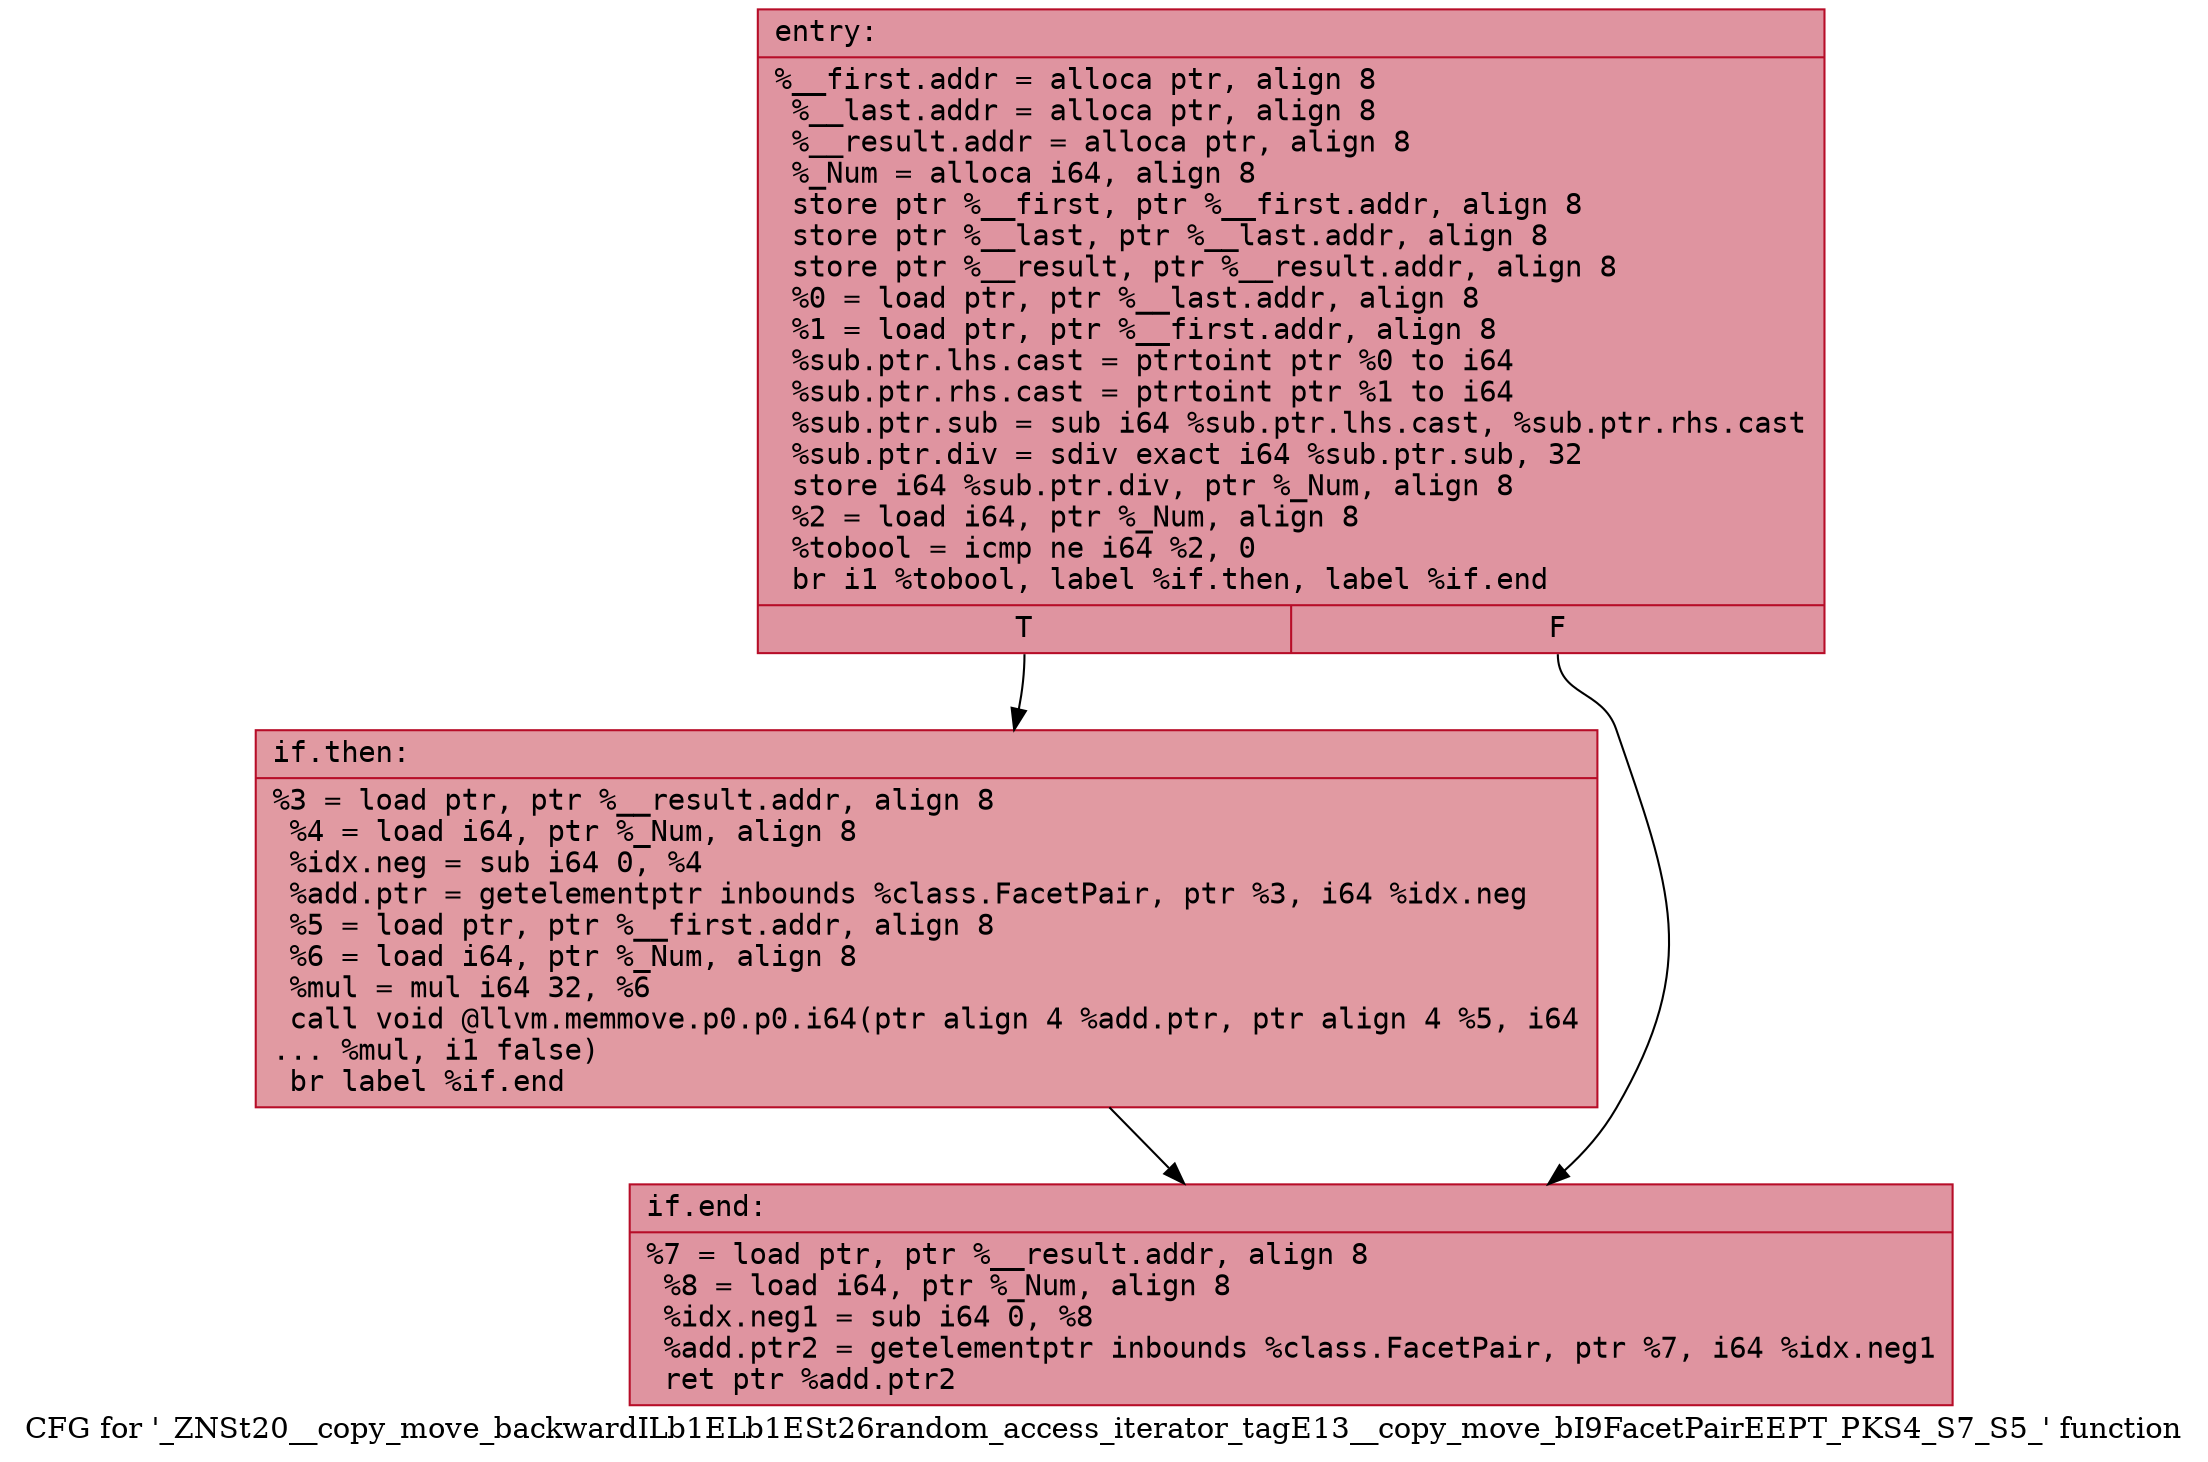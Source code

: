 digraph "CFG for '_ZNSt20__copy_move_backwardILb1ELb1ESt26random_access_iterator_tagE13__copy_move_bI9FacetPairEEPT_PKS4_S7_S5_' function" {
	label="CFG for '_ZNSt20__copy_move_backwardILb1ELb1ESt26random_access_iterator_tagE13__copy_move_bI9FacetPairEEPT_PKS4_S7_S5_' function";

	Node0x5606e0119560 [shape=record,color="#b70d28ff", style=filled, fillcolor="#b70d2870" fontname="Courier",label="{entry:\l|  %__first.addr = alloca ptr, align 8\l  %__last.addr = alloca ptr, align 8\l  %__result.addr = alloca ptr, align 8\l  %_Num = alloca i64, align 8\l  store ptr %__first, ptr %__first.addr, align 8\l  store ptr %__last, ptr %__last.addr, align 8\l  store ptr %__result, ptr %__result.addr, align 8\l  %0 = load ptr, ptr %__last.addr, align 8\l  %1 = load ptr, ptr %__first.addr, align 8\l  %sub.ptr.lhs.cast = ptrtoint ptr %0 to i64\l  %sub.ptr.rhs.cast = ptrtoint ptr %1 to i64\l  %sub.ptr.sub = sub i64 %sub.ptr.lhs.cast, %sub.ptr.rhs.cast\l  %sub.ptr.div = sdiv exact i64 %sub.ptr.sub, 32\l  store i64 %sub.ptr.div, ptr %_Num, align 8\l  %2 = load i64, ptr %_Num, align 8\l  %tobool = icmp ne i64 %2, 0\l  br i1 %tobool, label %if.then, label %if.end\l|{<s0>T|<s1>F}}"];
	Node0x5606e0119560:s0 -> Node0x5606e0119ff0[tooltip="entry -> if.then\nProbability 62.50%" ];
	Node0x5606e0119560:s1 -> Node0x5606e011a060[tooltip="entry -> if.end\nProbability 37.50%" ];
	Node0x5606e0119ff0 [shape=record,color="#b70d28ff", style=filled, fillcolor="#bb1b2c70" fontname="Courier",label="{if.then:\l|  %3 = load ptr, ptr %__result.addr, align 8\l  %4 = load i64, ptr %_Num, align 8\l  %idx.neg = sub i64 0, %4\l  %add.ptr = getelementptr inbounds %class.FacetPair, ptr %3, i64 %idx.neg\l  %5 = load ptr, ptr %__first.addr, align 8\l  %6 = load i64, ptr %_Num, align 8\l  %mul = mul i64 32, %6\l  call void @llvm.memmove.p0.p0.i64(ptr align 4 %add.ptr, ptr align 4 %5, i64\l... %mul, i1 false)\l  br label %if.end\l}"];
	Node0x5606e0119ff0 -> Node0x5606e011a060[tooltip="if.then -> if.end\nProbability 100.00%" ];
	Node0x5606e011a060 [shape=record,color="#b70d28ff", style=filled, fillcolor="#b70d2870" fontname="Courier",label="{if.end:\l|  %7 = load ptr, ptr %__result.addr, align 8\l  %8 = load i64, ptr %_Num, align 8\l  %idx.neg1 = sub i64 0, %8\l  %add.ptr2 = getelementptr inbounds %class.FacetPair, ptr %7, i64 %idx.neg1\l  ret ptr %add.ptr2\l}"];
}
